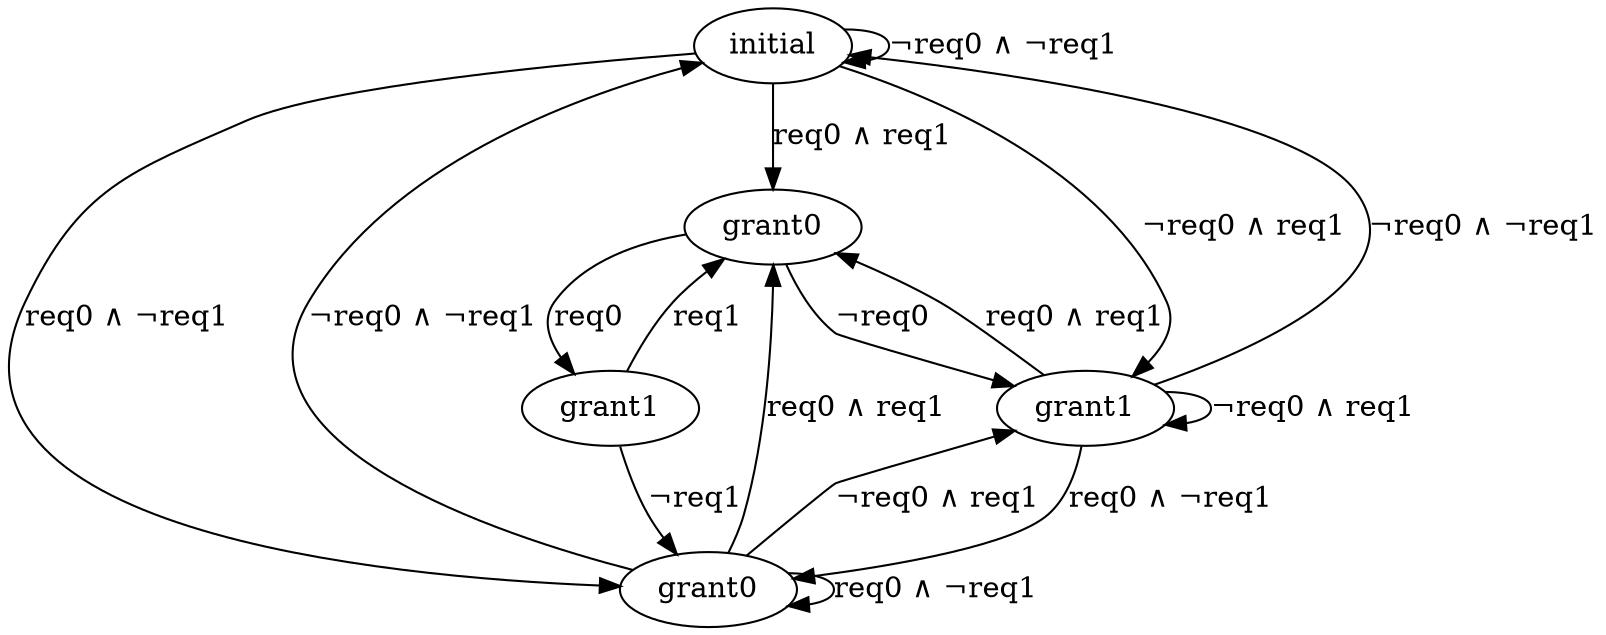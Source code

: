 digraph moore {
    "'state[0]' = 0; 'state[1]' = 0; 'state[2]' = 0;" [label="initial\n"]
    "'state[0]' = 1; 'state[1]' = 1; 'state[2]' = 0;" [label="grant0"]
    "'state[0]' = 1; 'state[1]' = 0; 'state[2]' = 0;" [label="grant0"]
    "'state[0]' = 0; 'state[1]' = 1; 'state[2]' = 0;" [label="grant1"]
    "'state[0]' = 0; 'state[1]' = 0; 'state[2]' = 1;" [label="grant1"]
    "'state[0]' = 0; 'state[1]' = 0; 'state[2]' = 0;" -> "'state[0]' = 1; 'state[1]' = 1; 'state[2]' = 0;" [label="req0 ∧ req1"]
    "'state[0]' = 0; 'state[1]' = 0; 'state[2]' = 0;" -> "'state[0]' = 1; 'state[1]' = 0; 'state[2]' = 0;" [label="req0 ∧ ¬req1"]
    "'state[0]' = 0; 'state[1]' = 0; 'state[2]' = 0;" -> "'state[0]' = 0; 'state[1]' = 1; 'state[2]' = 0;" [label="¬req0 ∧ req1"]
    "'state[0]' = 0; 'state[1]' = 0; 'state[2]' = 0;" -> "'state[0]' = 0; 'state[1]' = 0; 'state[2]' = 0;" [label="¬req0 ∧ ¬req1"]
    "'state[0]' = 0; 'state[1]' = 1; 'state[2]' = 0;" -> "'state[0]' = 1; 'state[1]' = 1; 'state[2]' = 0;" [label="req0 ∧ req1"]
    "'state[0]' = 0; 'state[1]' = 1; 'state[2]' = 0;" -> "'state[0]' = 1; 'state[1]' = 0; 'state[2]' = 0;" [label="req0 ∧ ¬req1"]
    "'state[0]' = 0; 'state[1]' = 1; 'state[2]' = 0;" -> "'state[0]' = 0; 'state[1]' = 1; 'state[2]' = 0;" [label="¬req0 ∧ req1"]
    "'state[0]' = 0; 'state[1]' = 1; 'state[2]' = 0;" -> "'state[0]' = 0; 'state[1]' = 0; 'state[2]' = 0;" [label="¬req0 ∧ ¬req1"]
    "'state[0]' = 1; 'state[1]' = 0; 'state[2]' = 0;" -> "'state[0]' = 1; 'state[1]' = 1; 'state[2]' = 0;" [label="req0 ∧ req1"]
    "'state[0]' = 1; 'state[1]' = 0; 'state[2]' = 0;" -> "'state[0]' = 1; 'state[1]' = 0; 'state[2]' = 0;" [label="req0 ∧ ¬req1"]
    "'state[0]' = 1; 'state[1]' = 0; 'state[2]' = 0;" -> "'state[0]' = 0; 'state[1]' = 1; 'state[2]' = 0;" [label="¬req0 ∧ req1"]
    "'state[0]' = 1; 'state[1]' = 0; 'state[2]' = 0;" -> "'state[0]' = 0; 'state[1]' = 0; 'state[2]' = 0;" [label="¬req0 ∧ ¬req1"]
    "'state[0]' = 1; 'state[1]' = 1; 'state[2]' = 0;" -> "'state[0]' = 0; 'state[1]' = 1; 'state[2]' = 0;" [label="¬req0"]
    "'state[0]' = 1; 'state[1]' = 1; 'state[2]' = 0;" -> "'state[0]' = 0; 'state[1]' = 0; 'state[2]' = 1;" [label="req0"]
    "'state[0]' = 0; 'state[1]' = 0; 'state[2]' = 1;" -> "'state[0]' = 1; 'state[1]' = 1; 'state[2]' = 0;" [label="req1"]
    "'state[0]' = 0; 'state[1]' = 0; 'state[2]' = 1;" -> "'state[0]' = 1; 'state[1]' = 0; 'state[2]' = 0;" [label="¬req1"]
}

